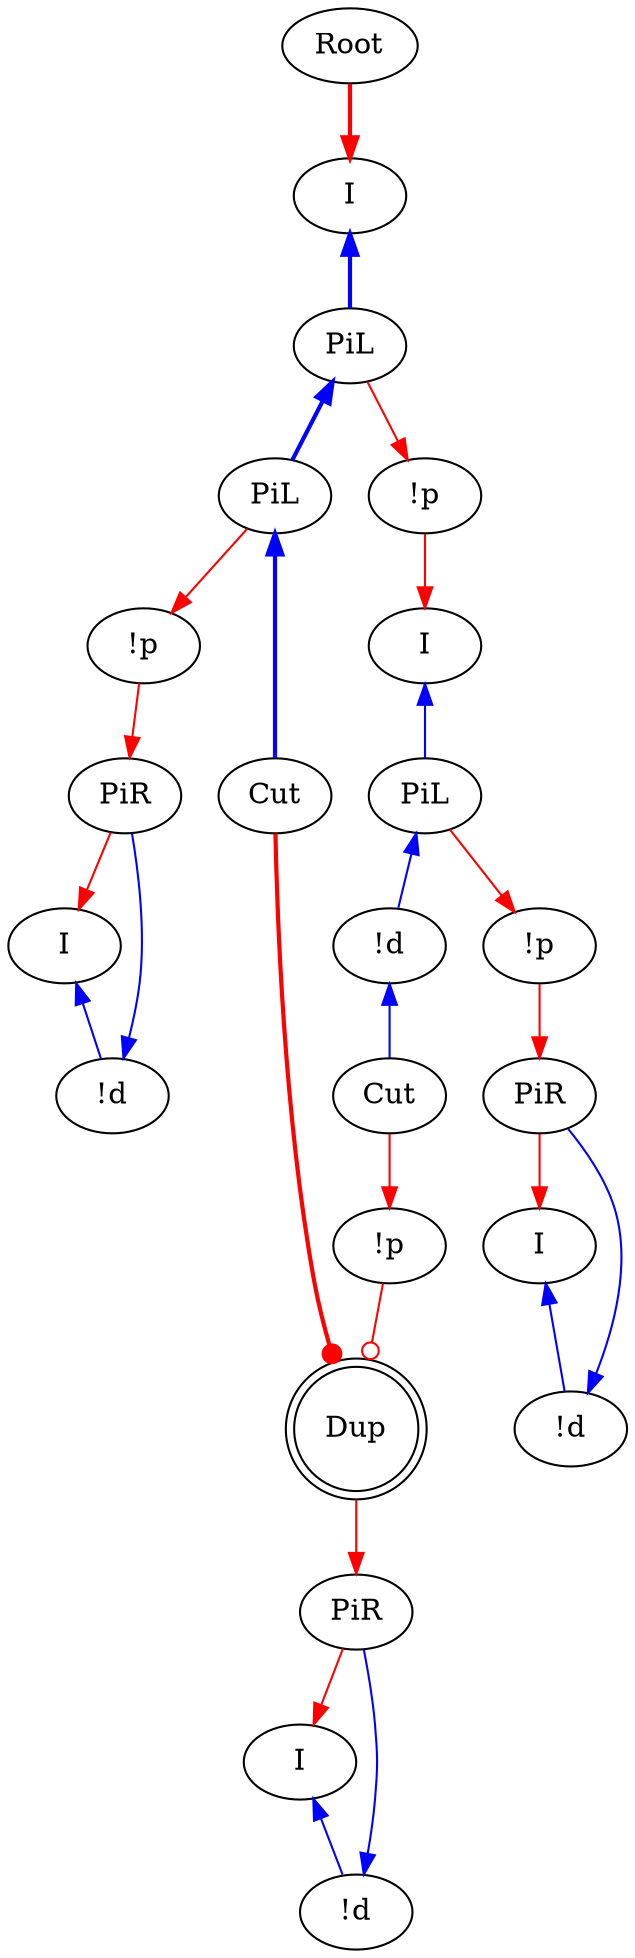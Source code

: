 digraph {
"Root0" [label="Root"]
"PiL0" [label="PiL"]
"PiL1" [label="PiL"]
"!p0" [label="!p"]
"PiR0" [label="PiR"]
"!d0" [label="!d"]
"I0" [label="I"]
"!p1" [label="!p"]
"!d1" [label="!d"]
"PiL2" [label="PiL"]
"I1" [label="I"]
"!p2" [label="!p"]
"PiR1" [label="PiR"]
"PiR2" [label="PiR"]
"!d2" [label="!d"]
"I2" [label="I"]
"!d3" [label="!d"]
"I3" [label="I"]
"I4" [label="I"]
"Dup4_0" [label="Dup",shape=doublecircle]
"!p3" [label="!p"]
"Cut0" [label="Cut"]
"Cut1" [label="Cut"]
"PiL2" -> "!d1"[color=blue,tooltip="e103",dir=back]
"I1" -> "PiL2"[color=blue,tooltip="e105",dir=back]
"PiL2" -> "!p2"[color=red,tooltip="e107"]
"Dup4_0" -> "PiR1"[color=red,tooltip="e108"]
"!p2" -> "PiR2"[color=red,tooltip="e111"]
"!d2" -> "PiR1"[color=blue,tooltip="e112",dir=back]
"PiR1" -> "I2"[color=red,tooltip="e114"]
"!d3" -> "PiR2"[color=blue,tooltip="e117",dir=back]
"PiR2" -> "I3"[color=red,tooltip="e119"]
"I2" -> "!d2"[color=blue,tooltip="e120",dir=back]
"I3" -> "!d3"[color=blue,tooltip="e123",dir=back]
"Cut0" -> "!p3"[color=red,tooltip="e125"]
"Cut1" -> "Dup4_0"[color=red,tooltip="e126",arrowhead=dot,penwidth=2]
"!p3" -> "Dup4_0"[color=red,tooltip="e127",arrowhead=odot]
"!d1" -> "Cut0"[color=blue,tooltip="e47",dir=back]
"PiL0" -> "Cut1"[color=blue,tooltip="e49",penwidth=2,dir=back]
"PiL1" -> "PiL0"[color=blue,tooltip="e51",penwidth=2,dir=back]
"PiL0" -> "!p0"[color=red,tooltip="e53"]
"I4" -> "PiL1"[color=blue,tooltip="e55",penwidth=2,dir=back]
"PiL1" -> "!p1"[color=red,tooltip="e57"]
"!p0" -> "PiR0"[color=red,tooltip="e85"]
"!d0" -> "PiR0"[color=blue,tooltip="e87",dir=back]
"PiR0" -> "I0"[color=red,tooltip="e89"]
"I0" -> "!d0"[color=blue,tooltip="e91",dir=back]
"!p1" -> "I1"[color=red,tooltip="e95"]
"Root0" -> "I4"[color=red,tooltip="rettop",penwidth=2]
}
